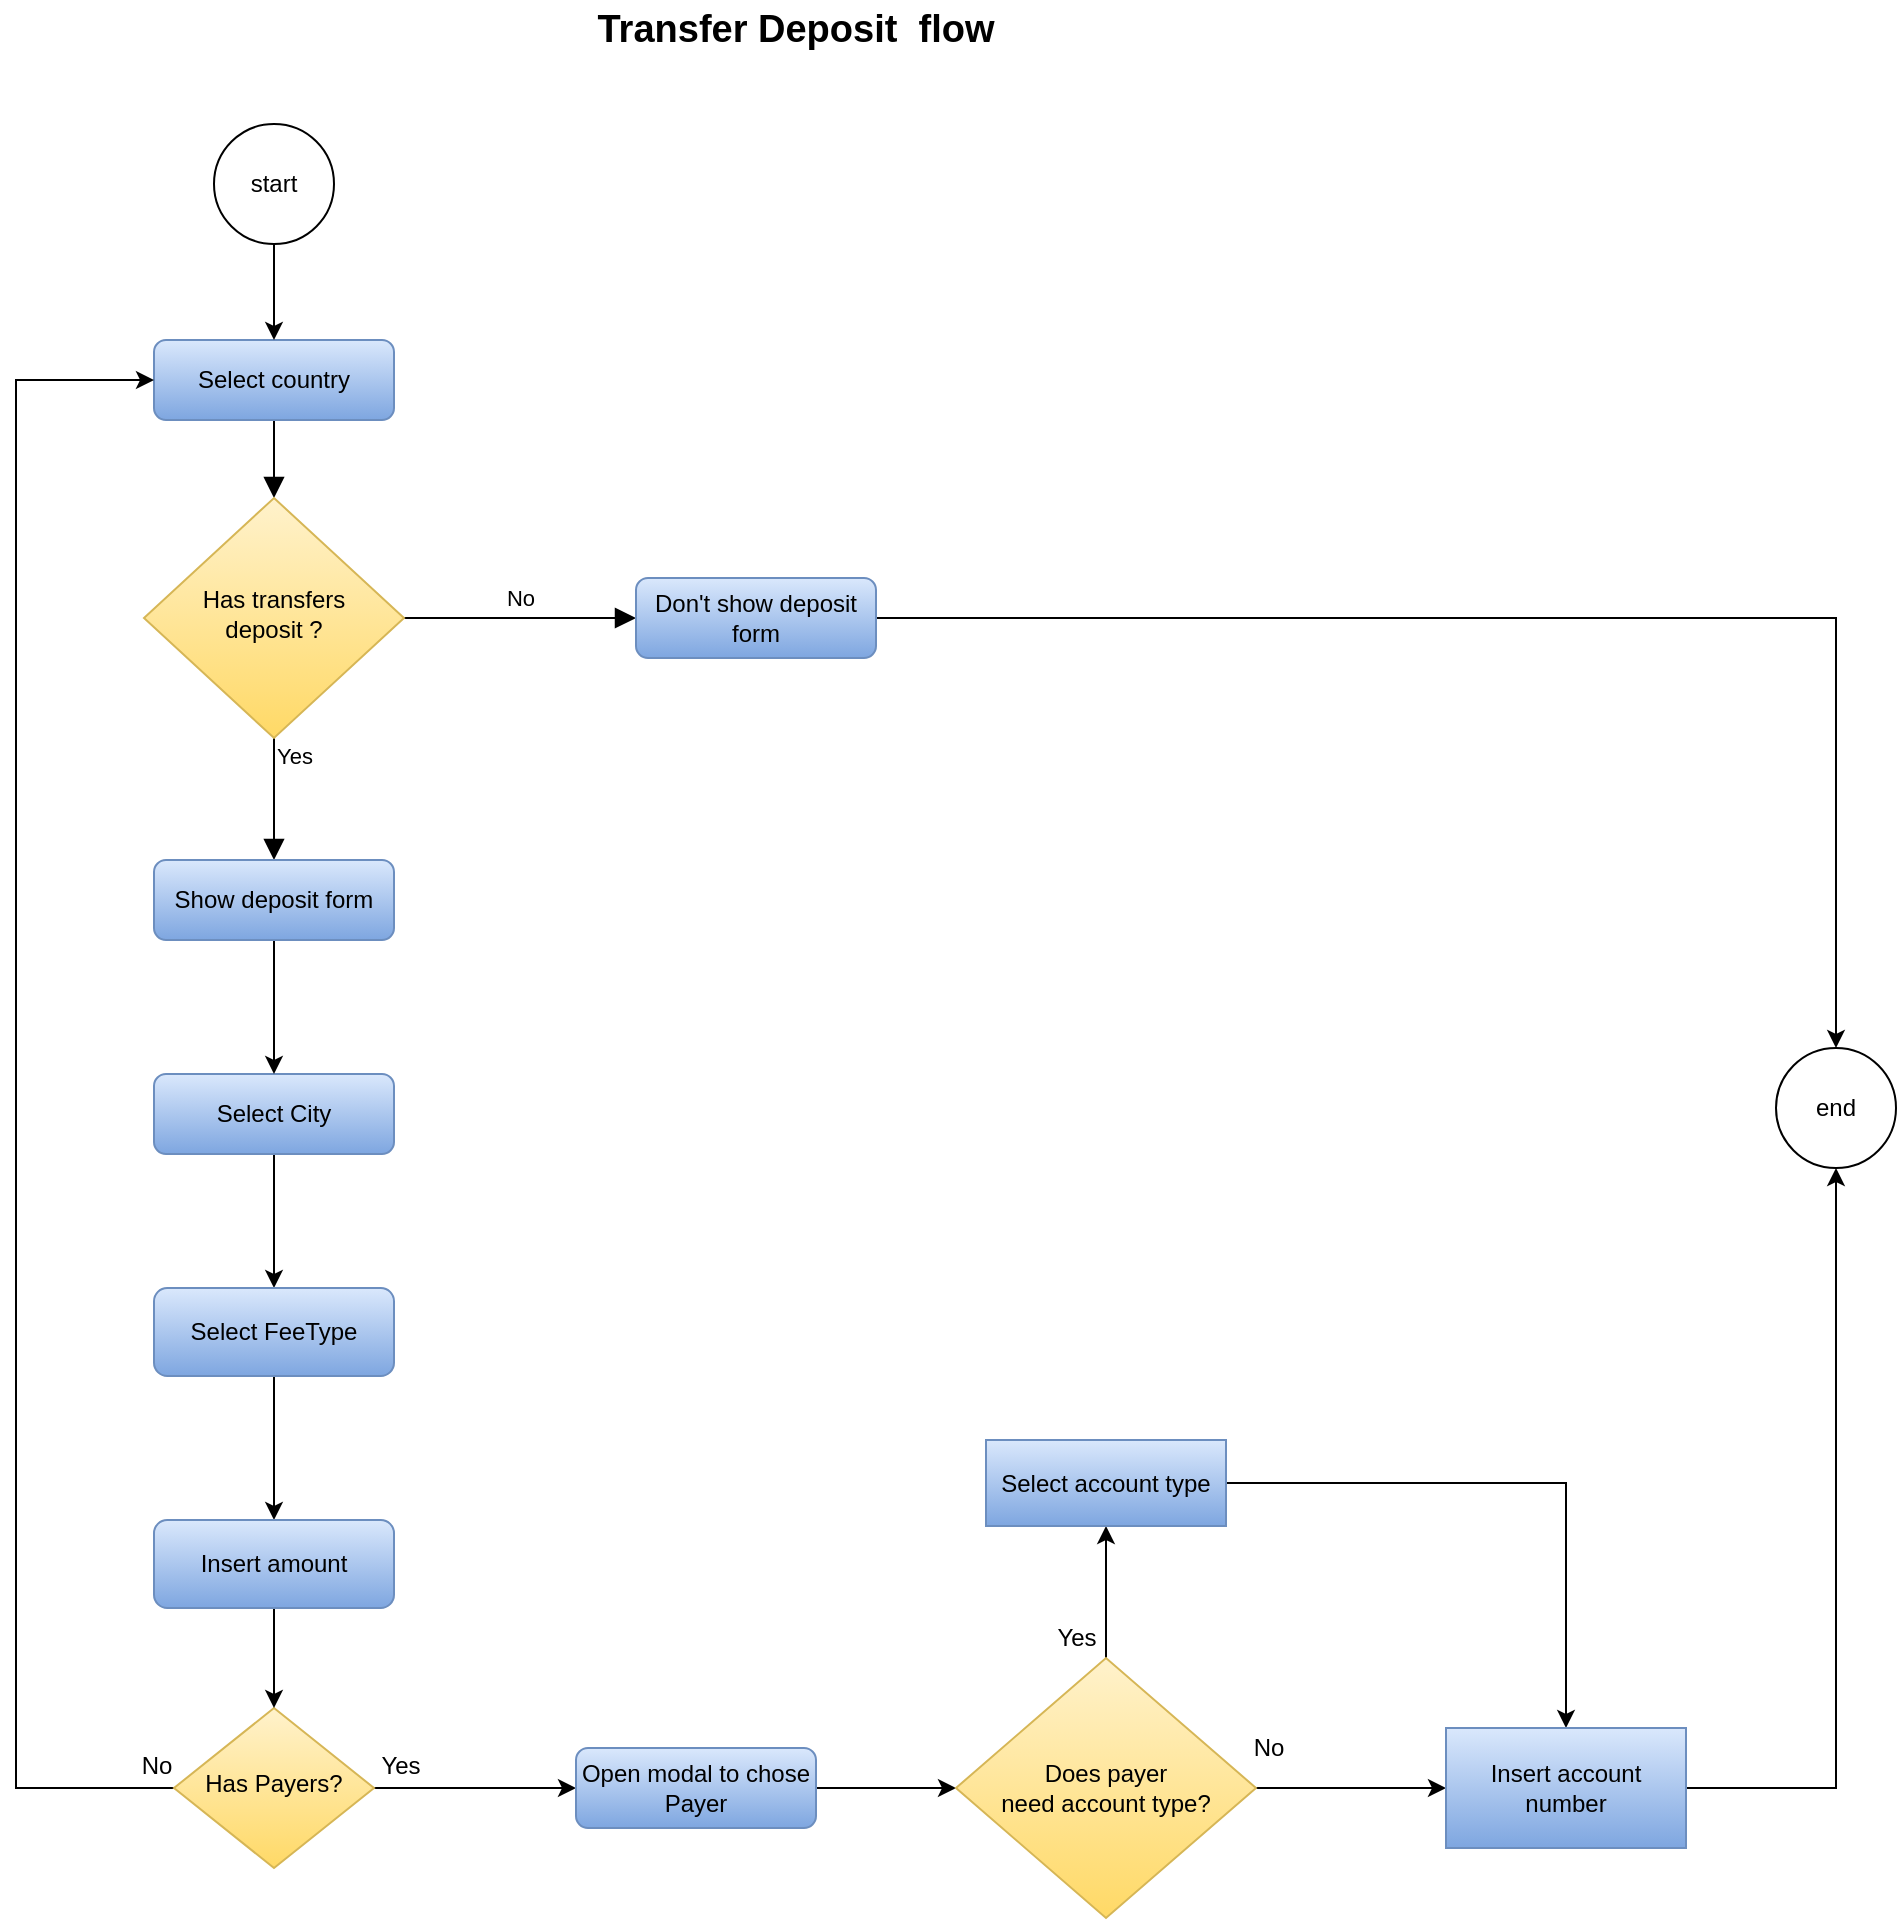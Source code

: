 <mxfile version="21.3.3" type="github">
  <diagram id="C5RBs43oDa-KdzZeNtuy" name="Page-1">
    <mxGraphModel dx="1687" dy="2096" grid="1" gridSize="10" guides="1" tooltips="1" connect="1" arrows="1" fold="1" page="1" pageScale="1" pageWidth="827" pageHeight="1169" math="0" shadow="0">
      <root>
        <mxCell id="WIyWlLk6GJQsqaUBKTNV-0" />
        <mxCell id="WIyWlLk6GJQsqaUBKTNV-1" parent="WIyWlLk6GJQsqaUBKTNV-0" />
        <mxCell id="WIyWlLk6GJQsqaUBKTNV-2" value="" style="rounded=0;html=1;jettySize=auto;orthogonalLoop=1;fontSize=11;endArrow=block;endFill=1;endSize=8;strokeWidth=1;shadow=0;labelBackgroundColor=none;edgeStyle=orthogonalEdgeStyle;verticalAlign=middle;startFill=0;" parent="WIyWlLk6GJQsqaUBKTNV-1" source="WIyWlLk6GJQsqaUBKTNV-3" target="WIyWlLk6GJQsqaUBKTNV-6" edge="1">
          <mxGeometry relative="1" as="geometry" />
        </mxCell>
        <mxCell id="WIyWlLk6GJQsqaUBKTNV-3" value="Select country" style="rounded=1;whiteSpace=wrap;html=1;fontSize=12;glass=0;strokeWidth=1;shadow=0;fillColor=#dae8fc;gradientColor=#7ea6e0;strokeColor=#6c8ebf;" parent="WIyWlLk6GJQsqaUBKTNV-1" vertex="1">
          <mxGeometry x="159" y="80" width="120" height="40" as="geometry" />
        </mxCell>
        <mxCell id="WIyWlLk6GJQsqaUBKTNV-4" value="Yes" style="rounded=0;html=1;jettySize=auto;orthogonalLoop=1;fontSize=11;endArrow=block;endFill=1;endSize=8;strokeWidth=1;shadow=0;labelBackgroundColor=none;edgeStyle=orthogonalEdgeStyle;entryX=0.5;entryY=0;entryDx=0;entryDy=0;" parent="WIyWlLk6GJQsqaUBKTNV-1" source="WIyWlLk6GJQsqaUBKTNV-6" target="QbaI_bDc4_4zT5ApXnHs-36" edge="1">
          <mxGeometry x="-0.7" y="10" relative="1" as="geometry">
            <mxPoint as="offset" />
            <mxPoint x="219" y="310" as="targetPoint" />
            <Array as="points">
              <mxPoint x="219" y="300" />
              <mxPoint x="219" y="300" />
            </Array>
          </mxGeometry>
        </mxCell>
        <mxCell id="WIyWlLk6GJQsqaUBKTNV-5" value="No" style="edgeStyle=orthogonalEdgeStyle;rounded=0;html=1;jettySize=auto;orthogonalLoop=1;fontSize=11;endArrow=block;endFill=1;endSize=8;strokeWidth=1;shadow=0;labelBackgroundColor=none;" parent="WIyWlLk6GJQsqaUBKTNV-1" source="WIyWlLk6GJQsqaUBKTNV-6" target="WIyWlLk6GJQsqaUBKTNV-7" edge="1">
          <mxGeometry y="10" relative="1" as="geometry">
            <mxPoint as="offset" />
          </mxGeometry>
        </mxCell>
        <mxCell id="WIyWlLk6GJQsqaUBKTNV-6" value="Has transfers &lt;br&gt;deposit ?" style="rhombus;whiteSpace=wrap;html=1;shadow=0;fontFamily=Helvetica;fontSize=12;align=center;strokeWidth=1;spacing=6;spacingTop=-4;fillColor=#fff2cc;gradientColor=#ffd966;strokeColor=#d6b656;" parent="WIyWlLk6GJQsqaUBKTNV-1" vertex="1">
          <mxGeometry x="154" y="159" width="130" height="120" as="geometry" />
        </mxCell>
        <mxCell id="QbaI_bDc4_4zT5ApXnHs-33" style="edgeStyle=orthogonalEdgeStyle;rounded=0;orthogonalLoop=1;jettySize=auto;html=1;entryX=0.5;entryY=0;entryDx=0;entryDy=0;" edge="1" parent="WIyWlLk6GJQsqaUBKTNV-1" source="WIyWlLk6GJQsqaUBKTNV-7" target="QbaI_bDc4_4zT5ApXnHs-21">
          <mxGeometry relative="1" as="geometry" />
        </mxCell>
        <mxCell id="WIyWlLk6GJQsqaUBKTNV-7" value="Don&#39;t show deposit form" style="rounded=1;whiteSpace=wrap;html=1;fontSize=12;glass=0;strokeWidth=1;shadow=0;fillColor=#dae8fc;gradientColor=#7ea6e0;strokeColor=#6c8ebf;" parent="WIyWlLk6GJQsqaUBKTNV-1" vertex="1">
          <mxGeometry x="400" y="199" width="120" height="40" as="geometry" />
        </mxCell>
        <mxCell id="QbaI_bDc4_4zT5ApXnHs-9" style="edgeStyle=orthogonalEdgeStyle;rounded=0;orthogonalLoop=1;jettySize=auto;html=1;entryX=0;entryY=0.5;entryDx=0;entryDy=0;" edge="1" parent="WIyWlLk6GJQsqaUBKTNV-1" source="WIyWlLk6GJQsqaUBKTNV-10" target="WIyWlLk6GJQsqaUBKTNV-11">
          <mxGeometry relative="1" as="geometry" />
        </mxCell>
        <mxCell id="QbaI_bDc4_4zT5ApXnHs-10" style="edgeStyle=orthogonalEdgeStyle;rounded=0;orthogonalLoop=1;jettySize=auto;html=1;entryX=0;entryY=0.5;entryDx=0;entryDy=0;" edge="1" parent="WIyWlLk6GJQsqaUBKTNV-1" source="WIyWlLk6GJQsqaUBKTNV-10" target="WIyWlLk6GJQsqaUBKTNV-3">
          <mxGeometry relative="1" as="geometry">
            <mxPoint x="220" y="780" as="targetPoint" />
            <Array as="points">
              <mxPoint x="90" y="804" />
              <mxPoint x="90" y="100" />
            </Array>
          </mxGeometry>
        </mxCell>
        <mxCell id="WIyWlLk6GJQsqaUBKTNV-10" value="Has Payers?" style="rhombus;whiteSpace=wrap;html=1;shadow=0;fontFamily=Helvetica;fontSize=12;align=center;strokeWidth=1;spacing=6;spacingTop=-4;fillColor=#fff2cc;gradientColor=#ffd966;strokeColor=#d6b656;" parent="WIyWlLk6GJQsqaUBKTNV-1" vertex="1">
          <mxGeometry x="169" y="764" width="100" height="80" as="geometry" />
        </mxCell>
        <mxCell id="QbaI_bDc4_4zT5ApXnHs-17" value="" style="edgeStyle=orthogonalEdgeStyle;rounded=0;orthogonalLoop=1;jettySize=auto;html=1;" edge="1" parent="WIyWlLk6GJQsqaUBKTNV-1" source="WIyWlLk6GJQsqaUBKTNV-11" target="QbaI_bDc4_4zT5ApXnHs-16">
          <mxGeometry relative="1" as="geometry" />
        </mxCell>
        <mxCell id="WIyWlLk6GJQsqaUBKTNV-11" value="Open modal to chose Payer" style="rounded=1;whiteSpace=wrap;html=1;fontSize=12;glass=0;strokeWidth=1;shadow=0;fillColor=#dae8fc;gradientColor=#7ea6e0;strokeColor=#6c8ebf;" parent="WIyWlLk6GJQsqaUBKTNV-1" vertex="1">
          <mxGeometry x="370" y="784" width="120" height="40" as="geometry" />
        </mxCell>
        <mxCell id="QbaI_bDc4_4zT5ApXnHs-3" value="" style="edgeStyle=orthogonalEdgeStyle;rounded=0;orthogonalLoop=1;jettySize=auto;html=1;" edge="1" parent="WIyWlLk6GJQsqaUBKTNV-1" source="QbaI_bDc4_4zT5ApXnHs-0" target="QbaI_bDc4_4zT5ApXnHs-2">
          <mxGeometry relative="1" as="geometry" />
        </mxCell>
        <mxCell id="QbaI_bDc4_4zT5ApXnHs-0" value="Select City" style="rounded=1;whiteSpace=wrap;html=1;fillColor=#dae8fc;gradientColor=#7ea6e0;strokeColor=#6c8ebf;" vertex="1" parent="WIyWlLk6GJQsqaUBKTNV-1">
          <mxGeometry x="159" y="447" width="120" height="40" as="geometry" />
        </mxCell>
        <mxCell id="QbaI_bDc4_4zT5ApXnHs-5" value="" style="edgeStyle=orthogonalEdgeStyle;rounded=0;orthogonalLoop=1;jettySize=auto;html=1;" edge="1" parent="WIyWlLk6GJQsqaUBKTNV-1" source="QbaI_bDc4_4zT5ApXnHs-2" target="QbaI_bDc4_4zT5ApXnHs-4">
          <mxGeometry relative="1" as="geometry" />
        </mxCell>
        <mxCell id="QbaI_bDc4_4zT5ApXnHs-2" value="Select FeeType" style="whiteSpace=wrap;html=1;rounded=1;fillColor=#dae8fc;gradientColor=#7ea6e0;strokeColor=#6c8ebf;" vertex="1" parent="WIyWlLk6GJQsqaUBKTNV-1">
          <mxGeometry x="159" y="554" width="120" height="44" as="geometry" />
        </mxCell>
        <mxCell id="QbaI_bDc4_4zT5ApXnHs-7" style="edgeStyle=orthogonalEdgeStyle;rounded=0;orthogonalLoop=1;jettySize=auto;html=1;entryX=0.5;entryY=0;entryDx=0;entryDy=0;" edge="1" parent="WIyWlLk6GJQsqaUBKTNV-1" source="QbaI_bDc4_4zT5ApXnHs-4" target="WIyWlLk6GJQsqaUBKTNV-10">
          <mxGeometry relative="1" as="geometry" />
        </mxCell>
        <mxCell id="QbaI_bDc4_4zT5ApXnHs-4" value="Insert amount" style="whiteSpace=wrap;html=1;rounded=1;fillColor=#dae8fc;gradientColor=#7ea6e0;strokeColor=#6c8ebf;" vertex="1" parent="WIyWlLk6GJQsqaUBKTNV-1">
          <mxGeometry x="159" y="670" width="120" height="44" as="geometry" />
        </mxCell>
        <mxCell id="QbaI_bDc4_4zT5ApXnHs-11" value="Yes" style="text;html=1;align=center;verticalAlign=middle;resizable=0;points=[];autosize=1;strokeColor=none;fillColor=none;" vertex="1" parent="WIyWlLk6GJQsqaUBKTNV-1">
          <mxGeometry x="262" y="778" width="40" height="30" as="geometry" />
        </mxCell>
        <mxCell id="QbaI_bDc4_4zT5ApXnHs-12" value="No" style="text;html=1;align=center;verticalAlign=middle;resizable=0;points=[];autosize=1;strokeColor=none;fillColor=none;" vertex="1" parent="WIyWlLk6GJQsqaUBKTNV-1">
          <mxGeometry x="140" y="778" width="40" height="30" as="geometry" />
        </mxCell>
        <mxCell id="QbaI_bDc4_4zT5ApXnHs-23" value="" style="edgeStyle=orthogonalEdgeStyle;rounded=0;orthogonalLoop=1;jettySize=auto;html=1;exitX=0.5;exitY=0;exitDx=0;exitDy=0;" edge="1" parent="WIyWlLk6GJQsqaUBKTNV-1" source="QbaI_bDc4_4zT5ApXnHs-16" target="QbaI_bDc4_4zT5ApXnHs-22">
          <mxGeometry relative="1" as="geometry">
            <mxPoint x="620.059" y="714" as="sourcePoint" />
          </mxGeometry>
        </mxCell>
        <mxCell id="QbaI_bDc4_4zT5ApXnHs-25" value="" style="edgeStyle=orthogonalEdgeStyle;rounded=0;orthogonalLoop=1;jettySize=auto;html=1;" edge="1" parent="WIyWlLk6GJQsqaUBKTNV-1" source="QbaI_bDc4_4zT5ApXnHs-16" target="QbaI_bDc4_4zT5ApXnHs-24">
          <mxGeometry relative="1" as="geometry" />
        </mxCell>
        <mxCell id="QbaI_bDc4_4zT5ApXnHs-16" value="&lt;div&gt;Does payer&lt;/div&gt;&lt;div&gt;need account type?&lt;/div&gt;" style="rhombus;whiteSpace=wrap;html=1;rounded=1;glass=0;strokeWidth=1;shadow=0;arcSize=0;fillColor=#fff2cc;gradientColor=#ffd966;strokeColor=#d6b656;" vertex="1" parent="WIyWlLk6GJQsqaUBKTNV-1">
          <mxGeometry x="560" y="739" width="150" height="130" as="geometry" />
        </mxCell>
        <mxCell id="QbaI_bDc4_4zT5ApXnHs-20" style="edgeStyle=orthogonalEdgeStyle;rounded=0;orthogonalLoop=1;jettySize=auto;html=1;" edge="1" parent="WIyWlLk6GJQsqaUBKTNV-1" source="QbaI_bDc4_4zT5ApXnHs-19" target="WIyWlLk6GJQsqaUBKTNV-3">
          <mxGeometry relative="1" as="geometry" />
        </mxCell>
        <mxCell id="QbaI_bDc4_4zT5ApXnHs-19" value="start" style="ellipse;whiteSpace=wrap;html=1;aspect=fixed;" vertex="1" parent="WIyWlLk6GJQsqaUBKTNV-1">
          <mxGeometry x="189" y="-28" width="60" height="60" as="geometry" />
        </mxCell>
        <mxCell id="QbaI_bDc4_4zT5ApXnHs-21" value="end" style="ellipse;whiteSpace=wrap;html=1;aspect=fixed;" vertex="1" parent="WIyWlLk6GJQsqaUBKTNV-1">
          <mxGeometry x="970" y="434" width="60" height="60" as="geometry" />
        </mxCell>
        <mxCell id="QbaI_bDc4_4zT5ApXnHs-31" style="edgeStyle=orthogonalEdgeStyle;rounded=0;orthogonalLoop=1;jettySize=auto;html=1;entryX=0.5;entryY=0;entryDx=0;entryDy=0;" edge="1" parent="WIyWlLk6GJQsqaUBKTNV-1" source="QbaI_bDc4_4zT5ApXnHs-22" target="QbaI_bDc4_4zT5ApXnHs-24">
          <mxGeometry relative="1" as="geometry" />
        </mxCell>
        <mxCell id="QbaI_bDc4_4zT5ApXnHs-22" value="Select account type" style="whiteSpace=wrap;html=1;rounded=1;glass=0;strokeWidth=1;shadow=0;arcSize=0;fillColor=#dae8fc;gradientColor=#7ea6e0;strokeColor=#6c8ebf;" vertex="1" parent="WIyWlLk6GJQsqaUBKTNV-1">
          <mxGeometry x="575" y="630" width="120" height="43" as="geometry" />
        </mxCell>
        <mxCell id="QbaI_bDc4_4zT5ApXnHs-32" style="edgeStyle=orthogonalEdgeStyle;rounded=0;orthogonalLoop=1;jettySize=auto;html=1;" edge="1" parent="WIyWlLk6GJQsqaUBKTNV-1" source="QbaI_bDc4_4zT5ApXnHs-24" target="QbaI_bDc4_4zT5ApXnHs-21">
          <mxGeometry relative="1" as="geometry" />
        </mxCell>
        <mxCell id="QbaI_bDc4_4zT5ApXnHs-24" value="Insert account number" style="whiteSpace=wrap;html=1;rounded=1;glass=0;strokeWidth=1;shadow=0;arcSize=0;fillColor=#dae8fc;gradientColor=#7ea6e0;strokeColor=#6c8ebf;" vertex="1" parent="WIyWlLk6GJQsqaUBKTNV-1">
          <mxGeometry x="805" y="774" width="120" height="60" as="geometry" />
        </mxCell>
        <mxCell id="QbaI_bDc4_4zT5ApXnHs-28" value="No" style="text;html=1;align=center;verticalAlign=middle;resizable=0;points=[];autosize=1;strokeColor=none;fillColor=none;" vertex="1" parent="WIyWlLk6GJQsqaUBKTNV-1">
          <mxGeometry x="696" y="769" width="40" height="30" as="geometry" />
        </mxCell>
        <mxCell id="QbaI_bDc4_4zT5ApXnHs-30" value="Yes" style="text;html=1;align=center;verticalAlign=middle;resizable=0;points=[];autosize=1;strokeColor=none;fillColor=none;" vertex="1" parent="WIyWlLk6GJQsqaUBKTNV-1">
          <mxGeometry x="600" y="714" width="40" height="30" as="geometry" />
        </mxCell>
        <mxCell id="QbaI_bDc4_4zT5ApXnHs-35" value="Transfer Deposit&amp;nbsp; flow" style="text;html=1;strokeColor=none;fillColor=none;align=center;verticalAlign=middle;whiteSpace=wrap;rounded=0;fontStyle=1;fontSize=19;" vertex="1" parent="WIyWlLk6GJQsqaUBKTNV-1">
          <mxGeometry x="250" y="-90" width="460" height="30" as="geometry" />
        </mxCell>
        <mxCell id="QbaI_bDc4_4zT5ApXnHs-37" style="edgeStyle=orthogonalEdgeStyle;rounded=0;orthogonalLoop=1;jettySize=auto;html=1;entryX=0.5;entryY=0;entryDx=0;entryDy=0;" edge="1" parent="WIyWlLk6GJQsqaUBKTNV-1" source="QbaI_bDc4_4zT5ApXnHs-36" target="QbaI_bDc4_4zT5ApXnHs-0">
          <mxGeometry relative="1" as="geometry" />
        </mxCell>
        <mxCell id="QbaI_bDc4_4zT5ApXnHs-36" value="Show deposit form" style="rounded=1;whiteSpace=wrap;html=1;fontSize=12;glass=0;strokeWidth=1;shadow=0;fillColor=#dae8fc;gradientColor=#7ea6e0;strokeColor=#6c8ebf;" vertex="1" parent="WIyWlLk6GJQsqaUBKTNV-1">
          <mxGeometry x="159" y="340" width="120" height="40" as="geometry" />
        </mxCell>
      </root>
    </mxGraphModel>
  </diagram>
</mxfile>
